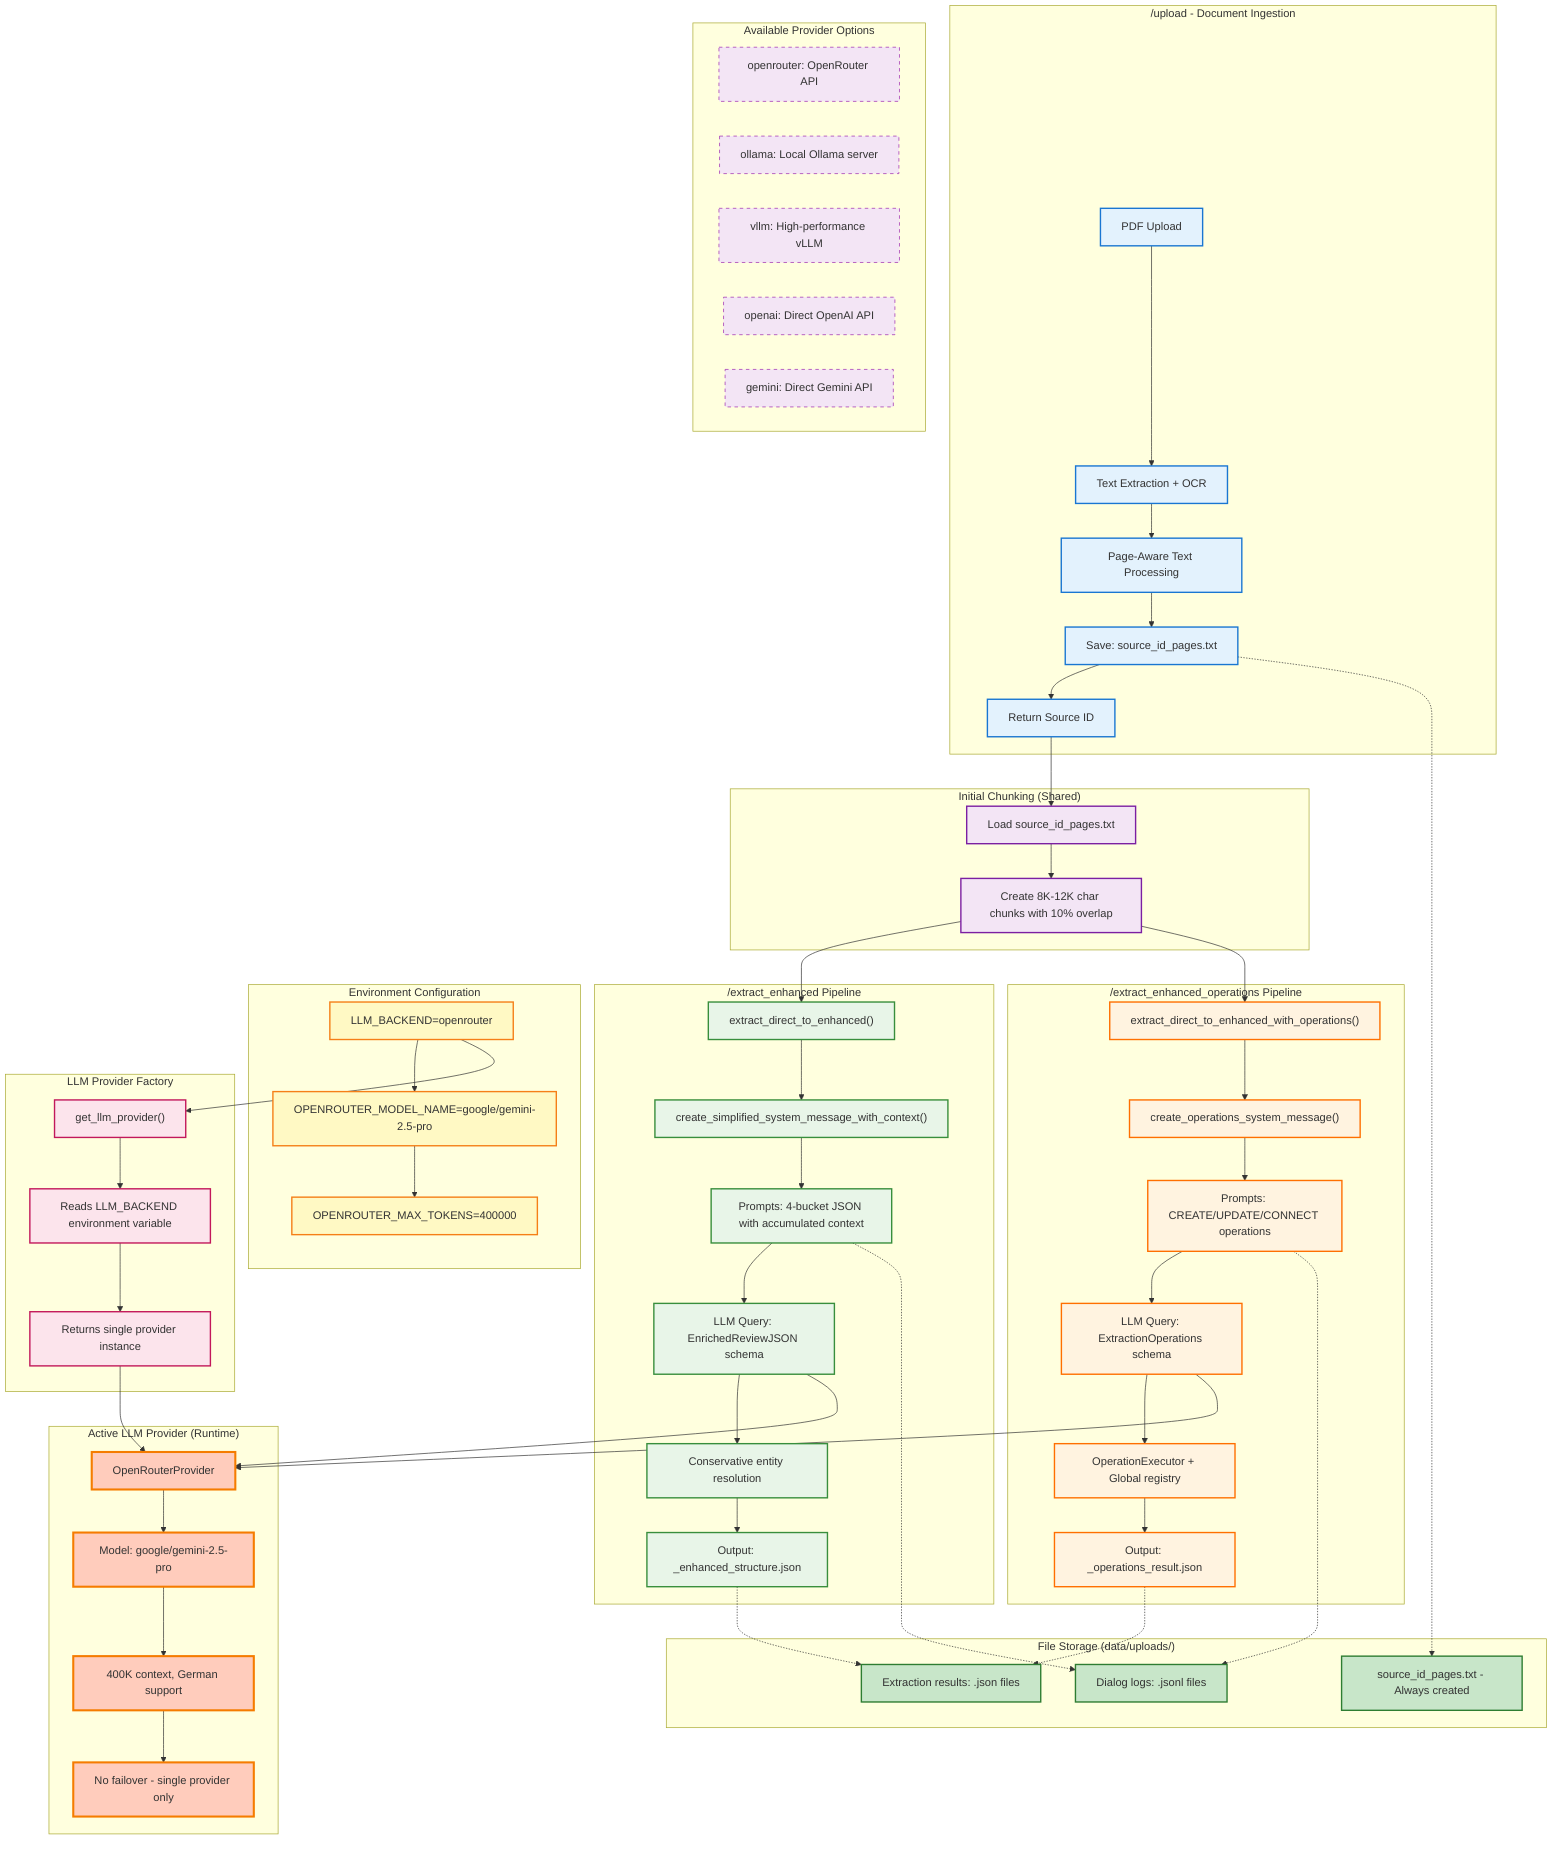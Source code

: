 flowchart TD
    %% Upload Endpoint (Entry Point)
    subgraph Upload["/upload - Document Ingestion"]
        A["PDF Upload"]
        B["Text Extraction + OCR"]
        C["Page-Aware Text Processing"]
        D["Save: source_id_pages.txt"]
        E["Return Source ID"]
        
        A --> B
        B --> C
        C --> D
        D --> E
    end

    %% Initial Chunking (Only Truly Shared Step)
    subgraph InitialChunk["Initial Chunking (Shared)"]
        F["Load source_id_pages.txt"]
        G["Create 8K-12K char chunks with 10% overlap"]
        
        F --> G
    end

    %% Enhanced Extraction Pipeline
    subgraph Enhanced["/extract_enhanced Pipeline"]
        H1["extract_direct_to_enhanced()"]
        I1["create_simplified_system_message_with_context()"]
        J1["Prompts: 4-bucket JSON with accumulated context"]
        K1["LLM Query: EnrichedReviewJSON schema"]
        L1["Conservative entity resolution"]
        M1["Output: _enhanced_structure.json"]
        
        H1 --> I1
        I1 --> J1
        J1 --> K1
        K1 --> L1
        L1 --> M1
    end

    %% Operations Extraction Pipeline
    subgraph Operations["/extract_enhanced_operations Pipeline"]
        H2["extract_direct_to_enhanced_with_operations()"]
        I2["create_operations_system_message()"]
        J2["Prompts: CREATE/UPDATE/CONNECT operations"]
        K2["LLM Query: ExtractionOperations schema"]
        L2["OperationExecutor + Global registry"]
        M2["Output: _operations_result.json"]
        
        H2 --> I2
        I2 --> J2
        J2 --> K2
        K2 --> L2
        L2 --> M2
    end

    %% Configuration Layer
    subgraph Config["Environment Configuration"]
        CFG1["LLM_BACKEND=openrouter"]
        CFG2["OPENROUTER_MODEL_NAME=google/gemini-2.5-pro"]
        CFG3["OPENROUTER_MAX_TOKENS=400000"]
        
        CFG1 --> CFG2
        CFG2 --> CFG3
    end

    %% LLM Provider Factory
    subgraph Factory["LLM Provider Factory"]
        FACT1["get_llm_provider()"]
        FACT2["Reads LLM_BACKEND environment variable"]
        FACT3["Returns single provider instance"]
        
        FACT1 --> FACT2
        FACT2 --> FACT3
    end

    %% Active Provider (Single Selection)
    subgraph ActiveLLM["Active LLM Provider (Runtime)"]
        ACTIVE1["OpenRouterProvider"]
        ACTIVE2["Model: google/gemini-2.5-pro"]
        ACTIVE3["400K context, German support"]
        ACTIVE4["No failover - single provider only"]
        
        ACTIVE1 --> ACTIVE2
        ACTIVE2 --> ACTIVE3
        ACTIVE3 --> ACTIVE4
    end

    %% Available Providers (Configuration Options)
    subgraph AvailableProviders["Available Provider Options"]
        PROV1["openrouter: OpenRouter API"]
        PROV2["ollama: Local Ollama server"]
        PROV3["vllm: High-performance vLLM"]
        PROV4["openai: Direct OpenAI API"]
        PROV5["gemini: Direct Gemini API"]
    end

    %% File Storage
    subgraph Storage["File Storage (data/uploads/)"]
        N["source_id_pages.txt - Always created"]
        O["Dialog logs: .jsonl files"]
        P["Extraction results: .json files"]
    end

    %% Main Flow Connections
    E --> F
    G --> H1
    G --> H2
    
    %% LLM Configuration Flow
    CFG1 --> FACT1
    FACT3 --> ACTIVE1
    
    %% Extraction to LLM Provider
    K1 --> ACTIVE1
    K2 --> ACTIVE1
    
    %% File Storage Connections (dotted lines)
    D -.-> N
    M1 -.-> P
    M2 -.-> P
    J1 -.-> O
    J2 -.-> O

    %% Styling
    classDef upload fill:#e3f2fd,stroke:#1976d2,stroke-width:2px
    classDef shared fill:#f3e5f5,stroke:#7b1fa2,stroke-width:2px
    classDef enhanced fill:#e8f5e8,stroke:#388e3c,stroke-width:2px
    classDef operations fill:#fff3e0,stroke:#ff6f00,stroke-width:2px
    classDef config fill:#fff9c4,stroke:#f57f17,stroke-width:2px
    classDef factory fill:#fce4ec,stroke:#c2185b,stroke-width:2px
    classDef activeLLM fill:#ffccbc,stroke:#f57c00,stroke-width:3px
    classDef availableProviders fill:#f3e5f5,stroke:#9c27b0,stroke-width:1px,stroke-dasharray: 5 5
    classDef storage fill:#c8e6c9,stroke:#2e7d32,stroke-width:2px

    class A,B,C,D,E upload
    class F,G shared
    class H1,I1,J1,K1,L1,M1 enhanced
    class H2,I2,J2,K2,L2,M2 operations
    class CFG1,CFG2,CFG3 config
    class FACT1,FACT2,FACT3 factory
    class ACTIVE1,ACTIVE2,ACTIVE3,ACTIVE4 activeLLM
    class PROV1,PROV2,PROV3,PROV4,PROV5 availableProviders
    class N,O,P storage